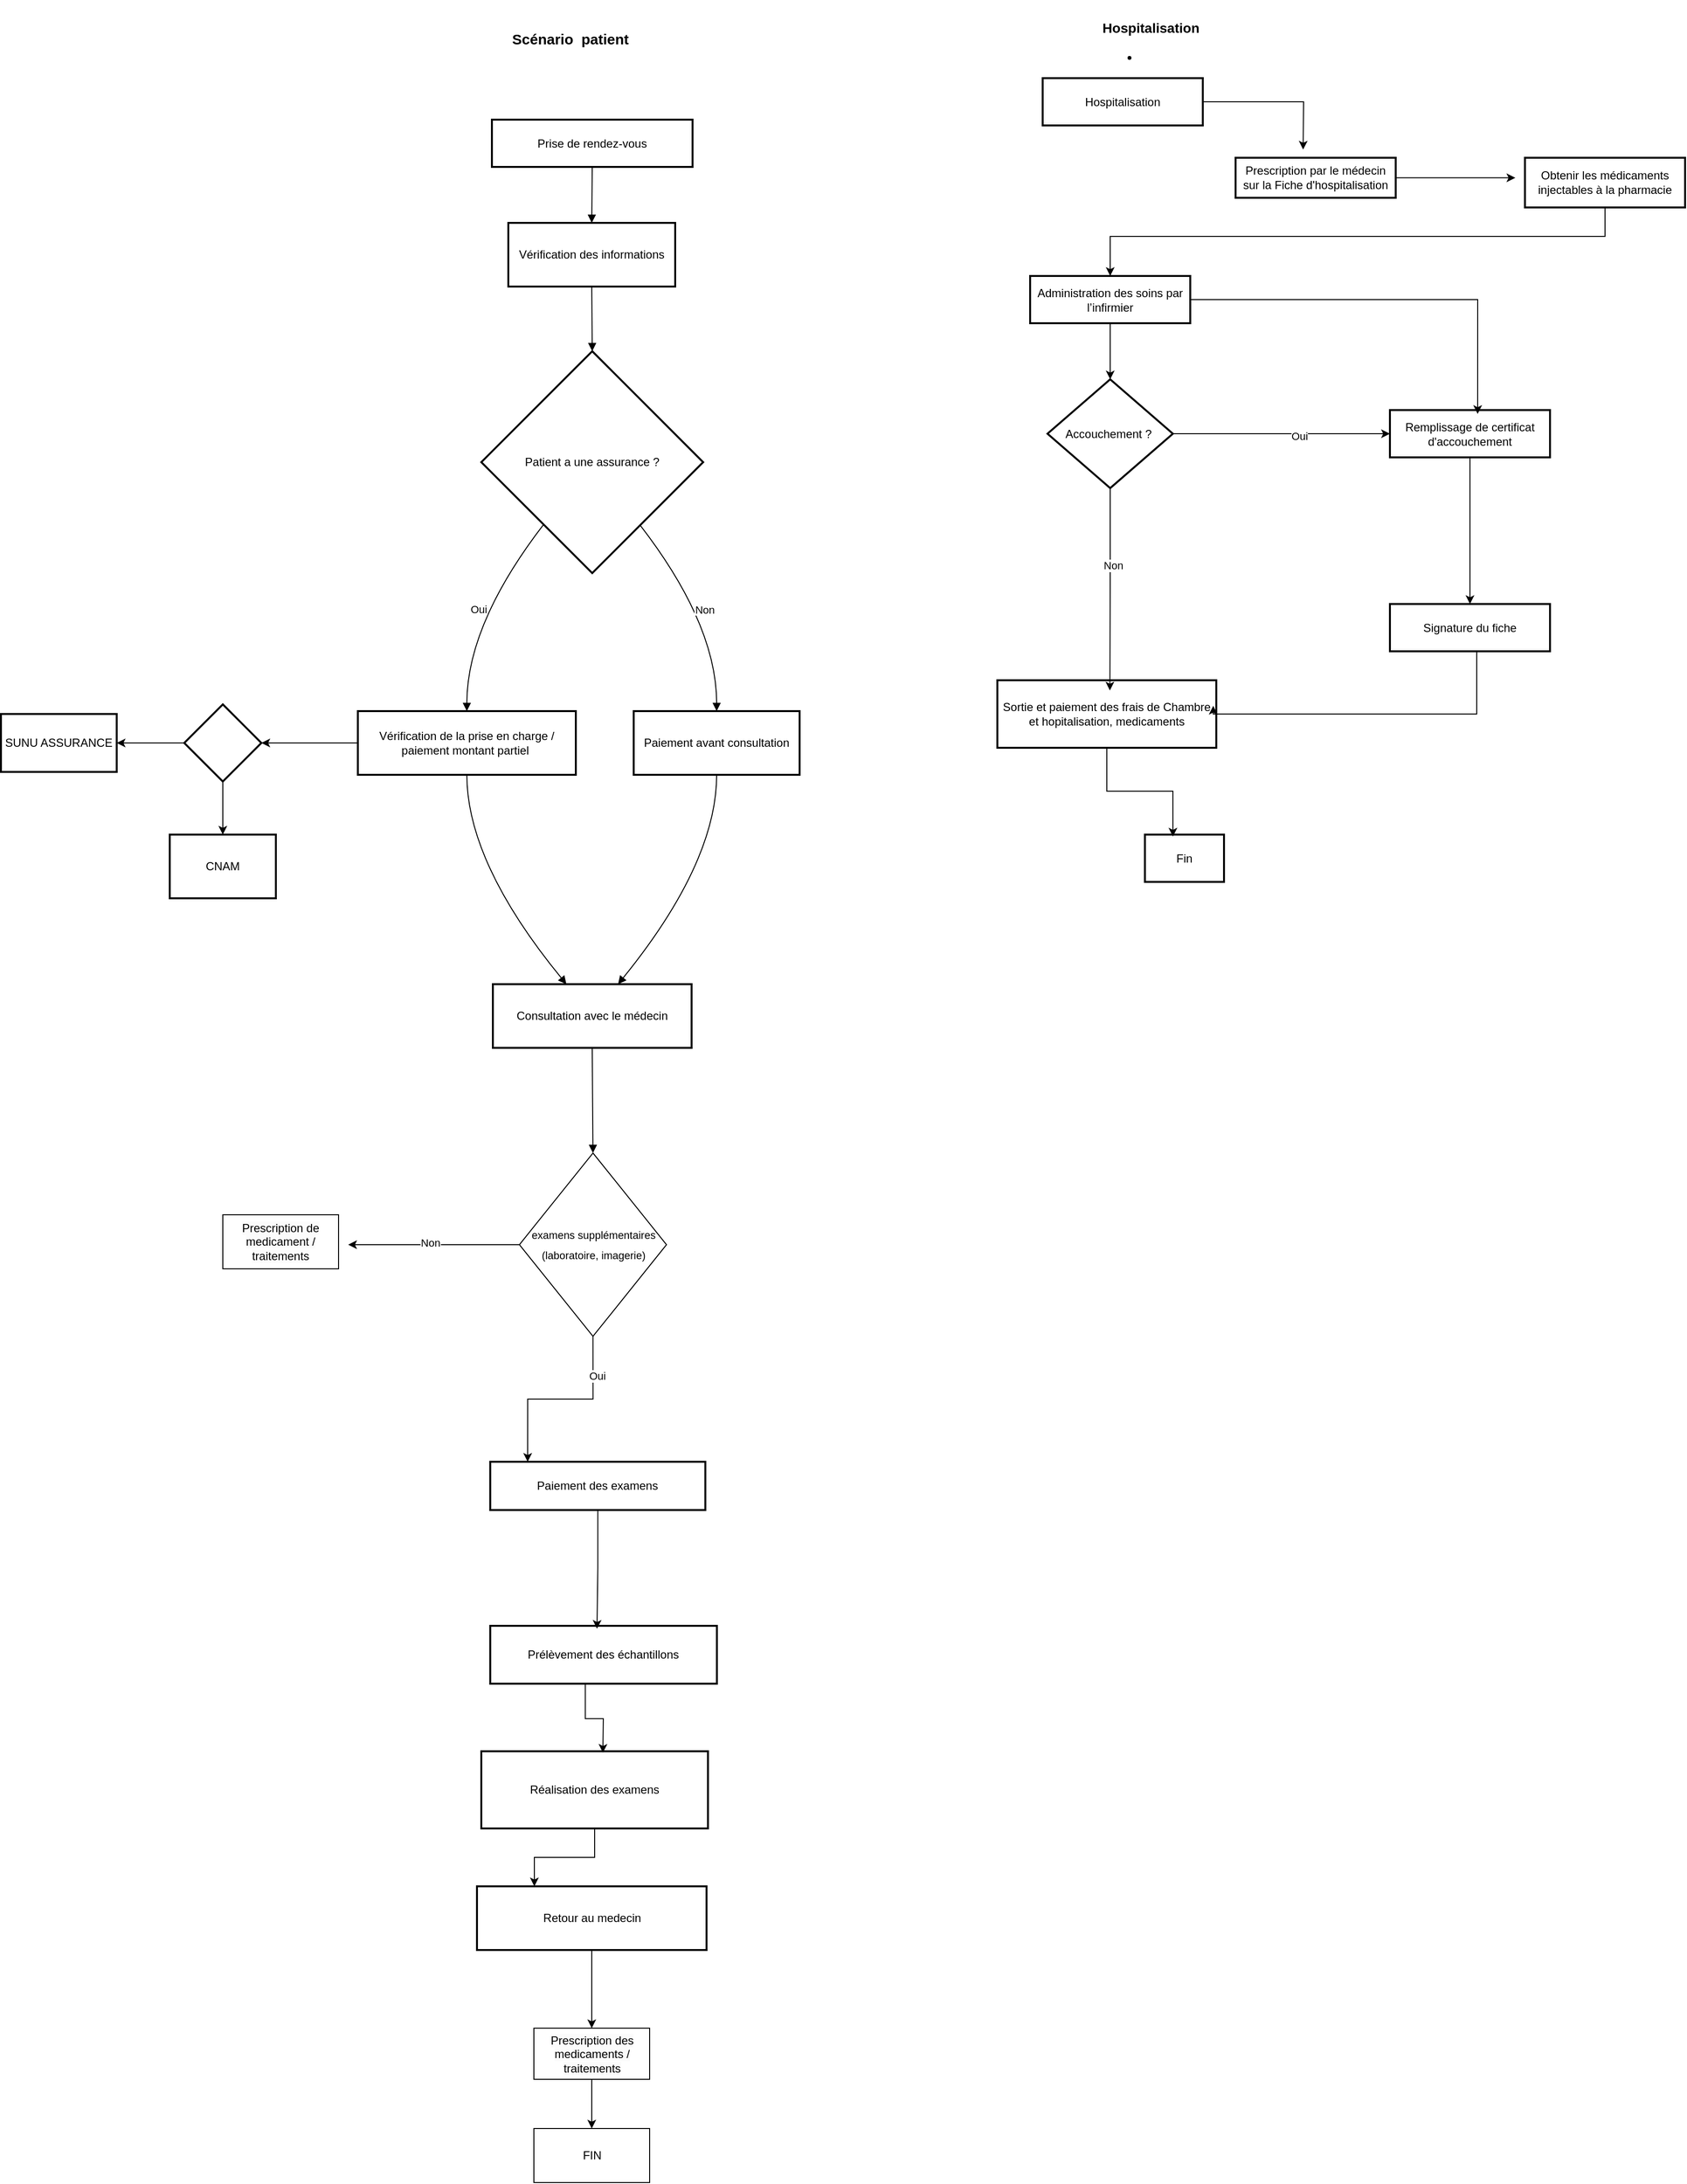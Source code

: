 <mxfile version="24.7.16">
  <diagram name="Page-1" id="gMUWrm_7eQ1wLzMDzJMH">
    <mxGraphModel dx="4822" dy="3292" grid="1" gridSize="10" guides="1" tooltips="1" connect="1" arrows="1" fold="1" page="1" pageScale="1" pageWidth="1169" pageHeight="827" math="0" shadow="0">
      <root>
        <mxCell id="0" />
        <mxCell id="1" parent="0" />
        <mxCell id="nA2eG2OlHx3KnQ0AuUty-1" value="Prise de rendez-vous" style="whiteSpace=wrap;strokeWidth=2;" parent="1" vertex="1">
          <mxGeometry x="-1821" y="-706" width="208" height="49" as="geometry" />
        </mxCell>
        <mxCell id="nA2eG2OlHx3KnQ0AuUty-2" value="Vérification des informations" style="whiteSpace=wrap;strokeWidth=2;" parent="1" vertex="1">
          <mxGeometry x="-1804" y="-599" width="173" height="66" as="geometry" />
        </mxCell>
        <mxCell id="nA2eG2OlHx3KnQ0AuUty-3" value="Patient a une assurance ?" style="rhombus;strokeWidth=2;whiteSpace=wrap;" parent="1" vertex="1">
          <mxGeometry x="-1832" y="-466" width="230" height="230" as="geometry" />
        </mxCell>
        <mxCell id="nA2eG2OlHx3KnQ0AuUty-4" value="Vérification de la prise en charge / paiement montant partiel " style="whiteSpace=wrap;strokeWidth=2;" parent="1" vertex="1">
          <mxGeometry x="-1960" y="-93" width="226" height="66" as="geometry" />
        </mxCell>
        <mxCell id="nA2eG2OlHx3KnQ0AuUty-5" value="Paiement avant consultation" style="whiteSpace=wrap;strokeWidth=2;" parent="1" vertex="1">
          <mxGeometry x="-1674" y="-93" width="172" height="66" as="geometry" />
        </mxCell>
        <mxCell id="nA2eG2OlHx3KnQ0AuUty-6" value="Consultation avec le médecin" style="whiteSpace=wrap;strokeWidth=2;" parent="1" vertex="1">
          <mxGeometry x="-1820" y="190" width="206" height="66" as="geometry" />
        </mxCell>
        <mxCell id="nA2eG2OlHx3KnQ0AuUty-59" value="" style="curved=1;startArrow=none;endArrow=block;exitX=0.5;exitY=0.99;entryX=0.5;entryY=0;rounded=0;" parent="1" source="nA2eG2OlHx3KnQ0AuUty-1" target="nA2eG2OlHx3KnQ0AuUty-2" edge="1">
          <mxGeometry relative="1" as="geometry">
            <Array as="points" />
          </mxGeometry>
        </mxCell>
        <mxCell id="nA2eG2OlHx3KnQ0AuUty-60" value="" style="curved=1;startArrow=none;endArrow=block;exitX=0.5;exitY=1;entryX=0.5;entryY=0;rounded=0;" parent="1" source="nA2eG2OlHx3KnQ0AuUty-2" target="nA2eG2OlHx3KnQ0AuUty-3" edge="1">
          <mxGeometry relative="1" as="geometry">
            <Array as="points" />
          </mxGeometry>
        </mxCell>
        <mxCell id="nA2eG2OlHx3KnQ0AuUty-61" value="Oui" style="curved=1;startArrow=none;endArrow=block;exitX=0.11;exitY=1;entryX=0.5;entryY=0.01;rounded=0;" parent="1" source="nA2eG2OlHx3KnQ0AuUty-3" target="nA2eG2OlHx3KnQ0AuUty-4" edge="1">
          <mxGeometry relative="1" as="geometry">
            <Array as="points">
              <mxPoint x="-1847" y="-183" />
            </Array>
          </mxGeometry>
        </mxCell>
        <mxCell id="nA2eG2OlHx3KnQ0AuUty-62" value="Non" style="curved=1;startArrow=none;endArrow=block;exitX=0.88;exitY=1;entryX=0.5;entryY=0.01;rounded=0;" parent="1" source="nA2eG2OlHx3KnQ0AuUty-3" target="nA2eG2OlHx3KnQ0AuUty-5" edge="1">
          <mxGeometry relative="1" as="geometry">
            <Array as="points">
              <mxPoint x="-1588" y="-183" />
            </Array>
          </mxGeometry>
        </mxCell>
        <mxCell id="nA2eG2OlHx3KnQ0AuUty-63" value="" style="curved=1;startArrow=none;endArrow=block;exitX=0.5;exitY=1.01;entryX=0.37;entryY=0;rounded=0;" parent="1" source="nA2eG2OlHx3KnQ0AuUty-4" target="nA2eG2OlHx3KnQ0AuUty-6" edge="1">
          <mxGeometry relative="1" as="geometry">
            <Array as="points">
              <mxPoint x="-1847" y="64" />
            </Array>
          </mxGeometry>
        </mxCell>
        <mxCell id="nA2eG2OlHx3KnQ0AuUty-64" value="" style="curved=1;startArrow=none;endArrow=block;exitX=0.5;exitY=1.01;entryX=0.63;entryY=0;rounded=0;" parent="1" source="nA2eG2OlHx3KnQ0AuUty-5" target="nA2eG2OlHx3KnQ0AuUty-6" edge="1">
          <mxGeometry relative="1" as="geometry">
            <Array as="points">
              <mxPoint x="-1588" y="64" />
            </Array>
          </mxGeometry>
        </mxCell>
        <mxCell id="nA2eG2OlHx3KnQ0AuUty-124" value="&lt;b&gt;&lt;font style=&quot;font-size: 15px;&quot;&gt;Scénario&amp;nbsp; patient&amp;nbsp;&lt;/font&gt;&lt;/b&gt;" style="text;whiteSpace=wrap;html=1;" parent="1" vertex="1">
          <mxGeometry x="-1802.5" y="-805" width="170" height="40" as="geometry" />
        </mxCell>
        <mxCell id="01KoYUn2kBwgNXgJoXNt-3" value="" style="curved=1;startArrow=none;endArrow=block;exitX=0.5;exitY=1;entryX=0.5;entryY=-0.01;rounded=0;" parent="1" source="nA2eG2OlHx3KnQ0AuUty-6" target="01KoYUn2kBwgNXgJoXNt-2" edge="1">
          <mxGeometry relative="1" as="geometry">
            <Array as="points" />
            <mxPoint x="-1717" y="256" as="sourcePoint" />
            <mxPoint x="-1717" y="428" as="targetPoint" />
          </mxGeometry>
        </mxCell>
        <mxCell id="01KoYUn2kBwgNXgJoXNt-12" style="edgeStyle=orthogonalEdgeStyle;rounded=0;orthogonalLoop=1;jettySize=auto;html=1;" parent="1" source="01KoYUn2kBwgNXgJoXNt-2" edge="1">
          <mxGeometry relative="1" as="geometry">
            <mxPoint x="-1970" y="460" as="targetPoint" />
          </mxGeometry>
        </mxCell>
        <mxCell id="01KoYUn2kBwgNXgJoXNt-13" value="Non" style="edgeLabel;html=1;align=center;verticalAlign=middle;resizable=0;points=[];" parent="01KoYUn2kBwgNXgJoXNt-12" vertex="1" connectable="0">
          <mxGeometry x="0.05" y="-3" relative="1" as="geometry">
            <mxPoint as="offset" />
          </mxGeometry>
        </mxCell>
        <mxCell id="01KoYUn2kBwgNXgJoXNt-2" value="&lt;h3 style=&quot;line-height: 140%;&quot;&gt;&lt;font style=&quot;font-size: 11px; font-weight: normal;&quot;&gt;examens supplémentaires (laboratoire, imagerie)&lt;/font&gt;&lt;/h3&gt;" style="rhombus;whiteSpace=wrap;html=1;align=center;" parent="1" vertex="1">
          <mxGeometry x="-1792.5" y="365" width="152.5" height="190" as="geometry" />
        </mxCell>
        <mxCell id="01KoYUn2kBwgNXgJoXNt-11" value="&lt;span style=&quot;color: rgb(0, 0, 0); font-family: Helvetica; font-size: 12px; font-style: normal; font-variant-ligatures: normal; font-variant-caps: normal; font-weight: 400; letter-spacing: normal; orphans: 2; text-align: center; text-indent: 0px; text-transform: none; widows: 2; word-spacing: 0px; -webkit-text-stroke-width: 0px; white-space: normal; background-color: rgb(251, 251, 251); text-decoration-thickness: initial; text-decoration-style: initial; text-decoration-color: initial; display: inline !important; float: none;&quot;&gt;Prescription de medicament / traitements&lt;/span&gt;" style="whiteSpace=wrap;html=1;" parent="1" vertex="1">
          <mxGeometry x="-2100" y="429" width="120" height="56" as="geometry" />
        </mxCell>
        <mxCell id="01KoYUn2kBwgNXgJoXNt-15" value="Paiement des examens" style="whiteSpace=wrap;strokeWidth=2;" parent="1" vertex="1">
          <mxGeometry x="-1822.75" y="685" width="223" height="50" as="geometry" />
        </mxCell>
        <mxCell id="01KoYUn2kBwgNXgJoXNt-21" style="edgeStyle=orthogonalEdgeStyle;rounded=0;orthogonalLoop=1;jettySize=auto;html=1;exitX=0.5;exitY=1;exitDx=0;exitDy=0;entryX=0.25;entryY=0;entryDx=0;entryDy=0;" parent="1" source="01KoYUn2kBwgNXgJoXNt-16" target="01KoYUn2kBwgNXgJoXNt-20" edge="1">
          <mxGeometry relative="1" as="geometry" />
        </mxCell>
        <mxCell id="01KoYUn2kBwgNXgJoXNt-16" value="Réalisation des examens" style="whiteSpace=wrap;strokeWidth=2;" parent="1" vertex="1">
          <mxGeometry x="-1832" y="985" width="235" height="80" as="geometry" />
        </mxCell>
        <mxCell id="01KoYUn2kBwgNXgJoXNt-17" value="Prélèvement des échantillons" style="whiteSpace=wrap;strokeWidth=2;" parent="1" vertex="1">
          <mxGeometry x="-1822.75" y="855" width="235" height="60" as="geometry" />
        </mxCell>
        <mxCell id="01KoYUn2kBwgNXgJoXNt-18" style="edgeStyle=orthogonalEdgeStyle;rounded=0;orthogonalLoop=1;jettySize=auto;html=1;entryX=0.471;entryY=0.051;entryDx=0;entryDy=0;entryPerimeter=0;" parent="1" source="01KoYUn2kBwgNXgJoXNt-15" target="01KoYUn2kBwgNXgJoXNt-17" edge="1">
          <mxGeometry relative="1" as="geometry" />
        </mxCell>
        <mxCell id="01KoYUn2kBwgNXgJoXNt-19" style="edgeStyle=orthogonalEdgeStyle;rounded=0;orthogonalLoop=1;jettySize=auto;html=1;entryX=0.532;entryY=0.031;entryDx=0;entryDy=0;entryPerimeter=0;" parent="1" edge="1">
          <mxGeometry relative="1" as="geometry">
            <mxPoint x="-1704.2" y="915" as="sourcePoint" />
            <mxPoint x="-1705.98" y="986.519" as="targetPoint" />
          </mxGeometry>
        </mxCell>
        <mxCell id="01KoYUn2kBwgNXgJoXNt-23" style="edgeStyle=orthogonalEdgeStyle;rounded=0;orthogonalLoop=1;jettySize=auto;html=1;entryX=0.5;entryY=0;entryDx=0;entryDy=0;" parent="1" source="01KoYUn2kBwgNXgJoXNt-20" target="01KoYUn2kBwgNXgJoXNt-22" edge="1">
          <mxGeometry relative="1" as="geometry" />
        </mxCell>
        <mxCell id="01KoYUn2kBwgNXgJoXNt-20" value="Retour au medecin" style="whiteSpace=wrap;strokeWidth=2;" parent="1" vertex="1">
          <mxGeometry x="-1836.5" y="1125" width="238" height="66" as="geometry" />
        </mxCell>
        <mxCell id="01KoYUn2kBwgNXgJoXNt-25" style="edgeStyle=orthogonalEdgeStyle;rounded=0;orthogonalLoop=1;jettySize=auto;html=1;entryX=0.5;entryY=0;entryDx=0;entryDy=0;" parent="1" source="01KoYUn2kBwgNXgJoXNt-22" target="01KoYUn2kBwgNXgJoXNt-24" edge="1">
          <mxGeometry relative="1" as="geometry" />
        </mxCell>
        <mxCell id="01KoYUn2kBwgNXgJoXNt-22" value="&lt;span style=&quot;color: rgb(0, 0, 0); font-family: Helvetica; font-size: 12px; font-style: normal; font-variant-ligatures: normal; font-variant-caps: normal; font-weight: 400; letter-spacing: normal; orphans: 2; text-align: center; text-indent: 0px; text-transform: none; widows: 2; word-spacing: 0px; -webkit-text-stroke-width: 0px; white-space: normal; background-color: rgb(251, 251, 251); text-decoration-thickness: initial; text-decoration-style: initial; text-decoration-color: initial; display: inline !important; float: none;&quot;&gt;Prescription des medicaments / traitements&lt;/span&gt;" style="whiteSpace=wrap;html=1;" parent="1" vertex="1">
          <mxGeometry x="-1777.5" y="1272" width="120" height="53" as="geometry" />
        </mxCell>
        <mxCell id="01KoYUn2kBwgNXgJoXNt-24" value="FIN" style="whiteSpace=wrap;html=1;" parent="1" vertex="1">
          <mxGeometry x="-1777.5" y="1376" width="120" height="56" as="geometry" />
        </mxCell>
        <mxCell id="HcI9NC6vFRKDhO4VCnra-21" value="&lt;h3&gt;&lt;strong&gt;Hospitalisation&lt;/strong&gt;&lt;/h3&gt;&lt;ul&gt;&lt;li&gt;&lt;/li&gt;&lt;/ul&gt;" style="text;whiteSpace=wrap;html=1;" vertex="1" parent="1">
          <mxGeometry x="-1190" y="-830" width="380" height="65" as="geometry" />
        </mxCell>
        <mxCell id="HcI9NC6vFRKDhO4VCnra-22" style="edgeStyle=orthogonalEdgeStyle;rounded=0;orthogonalLoop=1;jettySize=auto;html=1;" edge="1" parent="1" source="HcI9NC6vFRKDhO4VCnra-23">
          <mxGeometry relative="1" as="geometry">
            <mxPoint x="-980" y="-675" as="targetPoint" />
          </mxGeometry>
        </mxCell>
        <mxCell id="HcI9NC6vFRKDhO4VCnra-23" value="Hospitalisation" style="whiteSpace=wrap;strokeWidth=2;" vertex="1" parent="1">
          <mxGeometry x="-1250" y="-749" width="166" height="49" as="geometry" />
        </mxCell>
        <mxCell id="HcI9NC6vFRKDhO4VCnra-24" value="Sortie et paiement des frais de Chambre et hopitalisation, medicaments" style="whiteSpace=wrap;strokeWidth=2;" vertex="1" parent="1">
          <mxGeometry x="-1297" y="-125" width="227" height="70" as="geometry" />
        </mxCell>
        <mxCell id="HcI9NC6vFRKDhO4VCnra-25" value="Fin" style="whiteSpace=wrap;strokeWidth=2;" vertex="1" parent="1">
          <mxGeometry x="-1144" y="35" width="82" height="49" as="geometry" />
        </mxCell>
        <mxCell id="HcI9NC6vFRKDhO4VCnra-37" style="edgeStyle=orthogonalEdgeStyle;rounded=0;orthogonalLoop=1;jettySize=auto;html=1;" edge="1" parent="1" source="HcI9NC6vFRKDhO4VCnra-27">
          <mxGeometry relative="1" as="geometry">
            <mxPoint x="-760" y="-645.75" as="targetPoint" />
          </mxGeometry>
        </mxCell>
        <mxCell id="HcI9NC6vFRKDhO4VCnra-27" value="Prescription par le médecin sur la Fiche d&#39;hospitalisation" style="whiteSpace=wrap;strokeWidth=2;" vertex="1" parent="1">
          <mxGeometry x="-1050" y="-666.5" width="166" height="41.5" as="geometry" />
        </mxCell>
        <mxCell id="HcI9NC6vFRKDhO4VCnra-64" style="edgeStyle=orthogonalEdgeStyle;rounded=0;orthogonalLoop=1;jettySize=auto;html=1;exitX=0.5;exitY=1;exitDx=0;exitDy=0;entryX=0.5;entryY=0;entryDx=0;entryDy=0;" edge="1" parent="1" source="HcI9NC6vFRKDhO4VCnra-28" target="HcI9NC6vFRKDhO4VCnra-29">
          <mxGeometry relative="1" as="geometry" />
        </mxCell>
        <mxCell id="HcI9NC6vFRKDhO4VCnra-28" value="Remplissage de certificat d&#39;accouchement" style="whiteSpace=wrap;strokeWidth=2;" vertex="1" parent="1">
          <mxGeometry x="-890" y="-405" width="166" height="49" as="geometry" />
        </mxCell>
        <mxCell id="HcI9NC6vFRKDhO4VCnra-29" value="Signature du fiche" style="whiteSpace=wrap;strokeWidth=2;" vertex="1" parent="1">
          <mxGeometry x="-890" y="-204" width="166" height="49" as="geometry" />
        </mxCell>
        <mxCell id="HcI9NC6vFRKDhO4VCnra-51" value="" style="edgeStyle=orthogonalEdgeStyle;rounded=0;orthogonalLoop=1;jettySize=auto;html=1;" edge="1" parent="1" source="HcI9NC6vFRKDhO4VCnra-32" target="HcI9NC6vFRKDhO4VCnra-50">
          <mxGeometry relative="1" as="geometry" />
        </mxCell>
        <mxCell id="HcI9NC6vFRKDhO4VCnra-32" value="Administration des soins par l’infirmier" style="whiteSpace=wrap;strokeWidth=2;" vertex="1" parent="1">
          <mxGeometry x="-1263" y="-544" width="166" height="49" as="geometry" />
        </mxCell>
        <mxCell id="HcI9NC6vFRKDhO4VCnra-33" style="edgeStyle=orthogonalEdgeStyle;rounded=0;orthogonalLoop=1;jettySize=auto;html=1;entryX=0.548;entryY=0.082;entryDx=0;entryDy=0;entryPerimeter=0;" edge="1" parent="1" source="HcI9NC6vFRKDhO4VCnra-32" target="HcI9NC6vFRKDhO4VCnra-28">
          <mxGeometry relative="1" as="geometry" />
        </mxCell>
        <mxCell id="HcI9NC6vFRKDhO4VCnra-34" style="edgeStyle=orthogonalEdgeStyle;rounded=0;orthogonalLoop=1;jettySize=auto;html=1;entryX=0.354;entryY=0.041;entryDx=0;entryDy=0;entryPerimeter=0;" edge="1" parent="1" source="HcI9NC6vFRKDhO4VCnra-24" target="HcI9NC6vFRKDhO4VCnra-25">
          <mxGeometry relative="1" as="geometry" />
        </mxCell>
        <mxCell id="HcI9NC6vFRKDhO4VCnra-35" style="edgeStyle=orthogonalEdgeStyle;rounded=0;orthogonalLoop=1;jettySize=auto;html=1;exitX=0.5;exitY=1;exitDx=0;exitDy=0;entryX=0.174;entryY=0;entryDx=0;entryDy=0;entryPerimeter=0;" edge="1" parent="1" source="01KoYUn2kBwgNXgJoXNt-2" target="01KoYUn2kBwgNXgJoXNt-15">
          <mxGeometry relative="1" as="geometry" />
        </mxCell>
        <mxCell id="HcI9NC6vFRKDhO4VCnra-36" value="Oui" style="edgeLabel;html=1;align=center;verticalAlign=middle;resizable=0;points=[];" vertex="1" connectable="0" parent="HcI9NC6vFRKDhO4VCnra-35">
          <mxGeometry x="-0.585" y="4" relative="1" as="geometry">
            <mxPoint as="offset" />
          </mxGeometry>
        </mxCell>
        <mxCell id="HcI9NC6vFRKDhO4VCnra-39" style="edgeStyle=orthogonalEdgeStyle;rounded=0;orthogonalLoop=1;jettySize=auto;html=1;" edge="1" parent="1" source="HcI9NC6vFRKDhO4VCnra-38" target="HcI9NC6vFRKDhO4VCnra-32">
          <mxGeometry relative="1" as="geometry">
            <Array as="points">
              <mxPoint x="-667" y="-585" />
              <mxPoint x="-1180" y="-585" />
            </Array>
          </mxGeometry>
        </mxCell>
        <mxCell id="HcI9NC6vFRKDhO4VCnra-38" value="Obtenir les médicaments injectables à la pharmacie" style="whiteSpace=wrap;strokeWidth=2;" vertex="1" parent="1">
          <mxGeometry x="-750" y="-666.5" width="166" height="51.5" as="geometry" />
        </mxCell>
        <mxCell id="HcI9NC6vFRKDhO4VCnra-41" value="CNAM" style="whiteSpace=wrap;strokeWidth=2;" vertex="1" parent="1">
          <mxGeometry x="-2155" y="35" width="110" height="66" as="geometry" />
        </mxCell>
        <mxCell id="HcI9NC6vFRKDhO4VCnra-45" value="" style="edgeStyle=orthogonalEdgeStyle;rounded=0;orthogonalLoop=1;jettySize=auto;html=1;" edge="1" parent="1" source="HcI9NC6vFRKDhO4VCnra-42" target="HcI9NC6vFRKDhO4VCnra-44">
          <mxGeometry relative="1" as="geometry" />
        </mxCell>
        <mxCell id="HcI9NC6vFRKDhO4VCnra-46" style="edgeStyle=orthogonalEdgeStyle;rounded=0;orthogonalLoop=1;jettySize=auto;html=1;exitX=0.5;exitY=1;exitDx=0;exitDy=0;" edge="1" parent="1" source="HcI9NC6vFRKDhO4VCnra-42" target="HcI9NC6vFRKDhO4VCnra-41">
          <mxGeometry relative="1" as="geometry" />
        </mxCell>
        <mxCell id="HcI9NC6vFRKDhO4VCnra-42" value="" style="rhombus;whiteSpace=wrap;html=1;strokeWidth=2;" vertex="1" parent="1">
          <mxGeometry x="-2140" y="-100" width="80" height="80" as="geometry" />
        </mxCell>
        <mxCell id="HcI9NC6vFRKDhO4VCnra-44" value="SUNU ASSURANCE" style="whiteSpace=wrap;html=1;strokeWidth=2;" vertex="1" parent="1">
          <mxGeometry x="-2330" y="-90" width="120" height="60" as="geometry" />
        </mxCell>
        <mxCell id="HcI9NC6vFRKDhO4VCnra-47" style="edgeStyle=orthogonalEdgeStyle;rounded=0;orthogonalLoop=1;jettySize=auto;html=1;" edge="1" parent="1" source="nA2eG2OlHx3KnQ0AuUty-4">
          <mxGeometry relative="1" as="geometry">
            <mxPoint x="-2060" y="-60" as="targetPoint" />
          </mxGeometry>
        </mxCell>
        <mxCell id="HcI9NC6vFRKDhO4VCnra-68" style="edgeStyle=orthogonalEdgeStyle;rounded=0;orthogonalLoop=1;jettySize=auto;html=1;entryX=0;entryY=0.5;entryDx=0;entryDy=0;" edge="1" parent="1" source="HcI9NC6vFRKDhO4VCnra-50" target="HcI9NC6vFRKDhO4VCnra-28">
          <mxGeometry relative="1" as="geometry" />
        </mxCell>
        <mxCell id="HcI9NC6vFRKDhO4VCnra-69" value="Oui" style="edgeLabel;html=1;align=center;verticalAlign=middle;resizable=0;points=[];" vertex="1" connectable="0" parent="HcI9NC6vFRKDhO4VCnra-68">
          <mxGeometry x="0.165" y="-1" relative="1" as="geometry">
            <mxPoint y="1" as="offset" />
          </mxGeometry>
        </mxCell>
        <mxCell id="HcI9NC6vFRKDhO4VCnra-50" value="Accouchement ?&amp;nbsp;" style="rhombus;whiteSpace=wrap;html=1;strokeWidth=2;" vertex="1" parent="1">
          <mxGeometry x="-1245" y="-436.87" width="130" height="112.75" as="geometry" />
        </mxCell>
        <mxCell id="HcI9NC6vFRKDhO4VCnra-70" style="edgeStyle=orthogonalEdgeStyle;rounded=0;orthogonalLoop=1;jettySize=auto;html=1;entryX=0.514;entryY=0.152;entryDx=0;entryDy=0;entryPerimeter=0;" edge="1" parent="1" source="HcI9NC6vFRKDhO4VCnra-50" target="HcI9NC6vFRKDhO4VCnra-24">
          <mxGeometry relative="1" as="geometry" />
        </mxCell>
        <mxCell id="HcI9NC6vFRKDhO4VCnra-71" value="Non" style="edgeLabel;html=1;align=center;verticalAlign=middle;resizable=0;points=[];" vertex="1" connectable="0" parent="HcI9NC6vFRKDhO4VCnra-70">
          <mxGeometry x="-0.205" y="3" relative="1" as="geometry">
            <mxPoint y="-4" as="offset" />
          </mxGeometry>
        </mxCell>
        <mxCell id="HcI9NC6vFRKDhO4VCnra-72" style="edgeStyle=orthogonalEdgeStyle;rounded=0;orthogonalLoop=1;jettySize=auto;html=1;entryX=0.986;entryY=0.379;entryDx=0;entryDy=0;entryPerimeter=0;" edge="1" parent="1" source="HcI9NC6vFRKDhO4VCnra-29" target="HcI9NC6vFRKDhO4VCnra-24">
          <mxGeometry relative="1" as="geometry">
            <Array as="points">
              <mxPoint x="-800" y="-90" />
            </Array>
          </mxGeometry>
        </mxCell>
      </root>
    </mxGraphModel>
  </diagram>
</mxfile>
